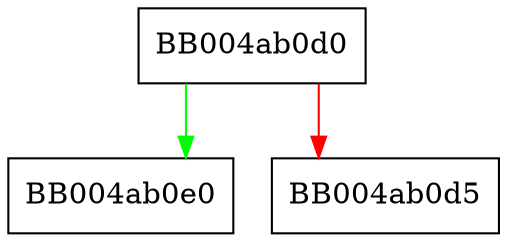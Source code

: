 digraph ssl_srp_ctx_free_intern {
  node [shape="box"];
  graph [splines=ortho];
  BB004ab0d0 -> BB004ab0e0 [color="green"];
  BB004ab0d0 -> BB004ab0d5 [color="red"];
}